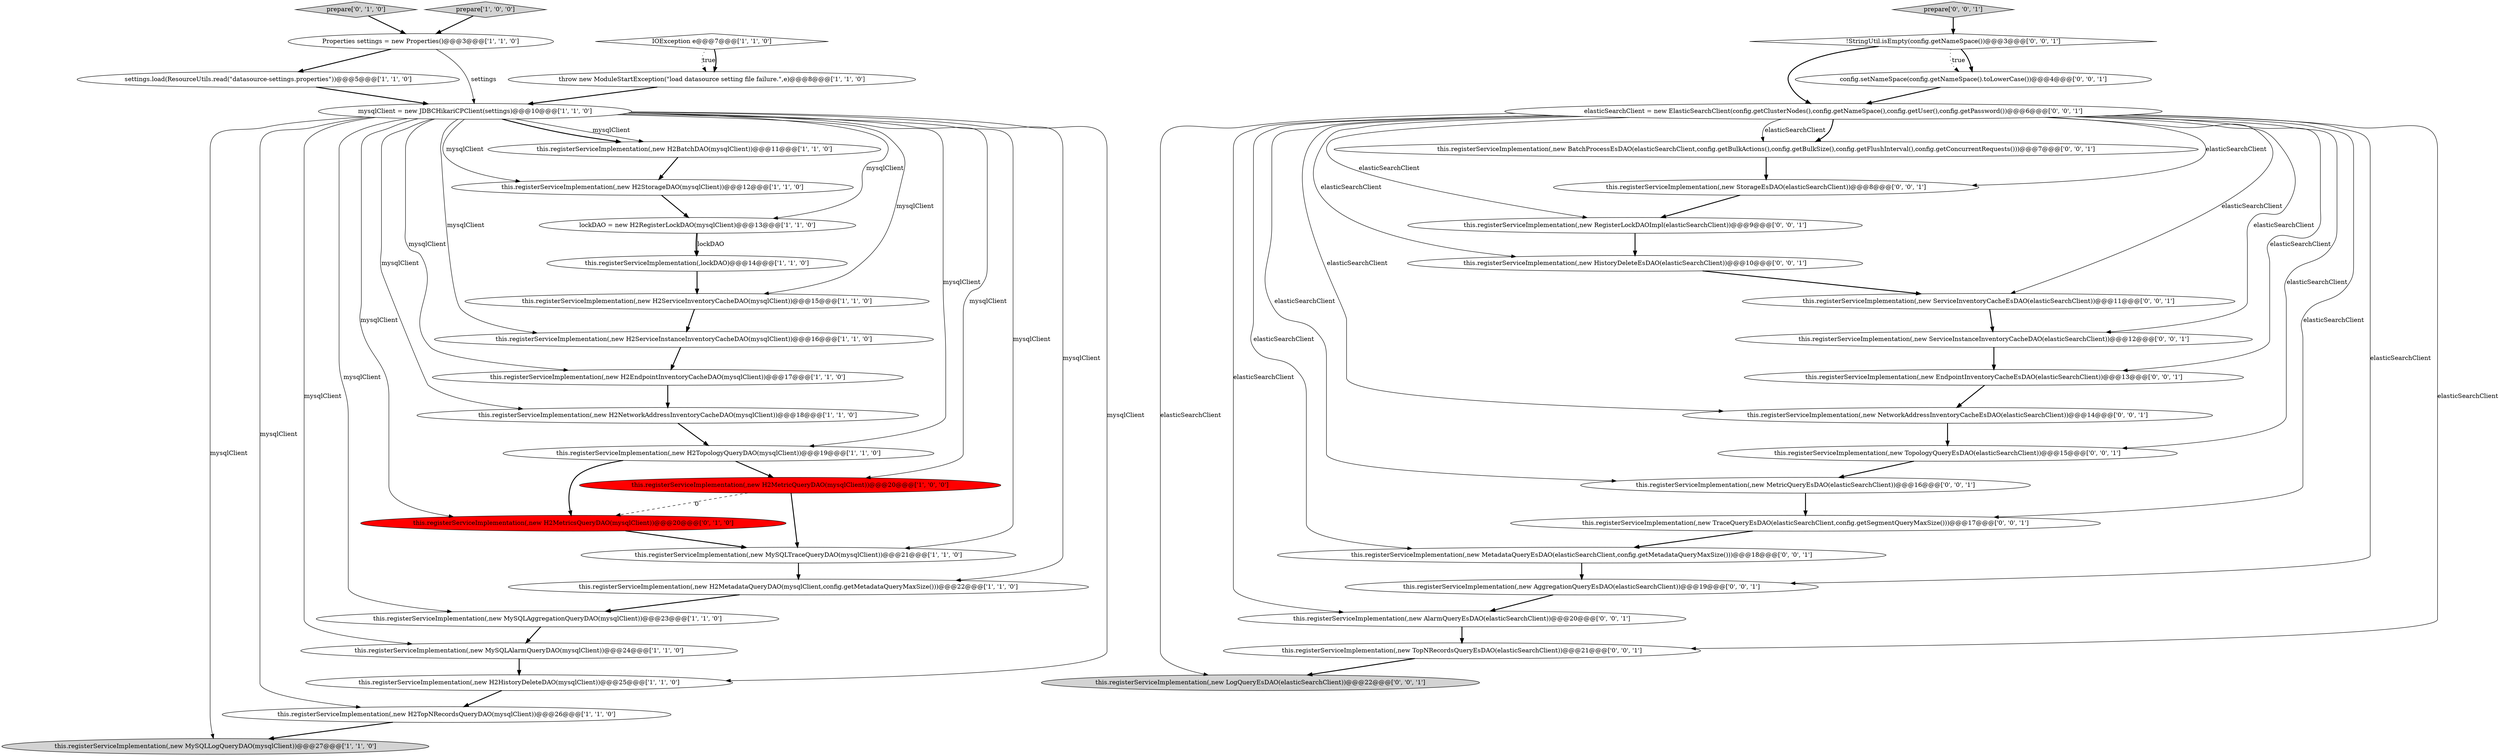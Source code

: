 digraph {
19 [style = filled, label = "this.registerServiceImplementation(,new H2BatchDAO(mysqlClient))@@@11@@@['1', '1', '0']", fillcolor = white, shape = ellipse image = "AAA0AAABBB1BBB"];
4 [style = filled, label = "settings.load(ResourceUtils.read(\"datasource-settings.properties\"))@@@5@@@['1', '1', '0']", fillcolor = white, shape = ellipse image = "AAA0AAABBB1BBB"];
28 [style = filled, label = "this.registerServiceImplementation(,new TraceQueryEsDAO(elasticSearchClient,config.getSegmentQueryMaxSize()))@@@17@@@['0', '0', '1']", fillcolor = white, shape = ellipse image = "AAA0AAABBB3BBB"];
32 [style = filled, label = "elasticSearchClient = new ElasticSearchClient(config.getClusterNodes(),config.getNameSpace(),config.getUser(),config.getPassword())@@@6@@@['0', '0', '1']", fillcolor = white, shape = ellipse image = "AAA0AAABBB3BBB"];
37 [style = filled, label = "this.registerServiceImplementation(,new NetworkAddressInventoryCacheEsDAO(elasticSearchClient))@@@14@@@['0', '0', '1']", fillcolor = white, shape = ellipse image = "AAA0AAABBB3BBB"];
6 [style = filled, label = "this.registerServiceImplementation(,new MySQLAlarmQueryDAO(mysqlClient))@@@24@@@['1', '1', '0']", fillcolor = white, shape = ellipse image = "AAA0AAABBB1BBB"];
33 [style = filled, label = "this.registerServiceImplementation(,new ServiceInstanceInventoryCacheDAO(elasticSearchClient))@@@12@@@['0', '0', '1']", fillcolor = white, shape = ellipse image = "AAA0AAABBB3BBB"];
42 [style = filled, label = "config.setNameSpace(config.getNameSpace().toLowerCase())@@@4@@@['0', '0', '1']", fillcolor = white, shape = ellipse image = "AAA0AAABBB3BBB"];
43 [style = filled, label = "this.registerServiceImplementation(,new ServiceInventoryCacheEsDAO(elasticSearchClient))@@@11@@@['0', '0', '1']", fillcolor = white, shape = ellipse image = "AAA0AAABBB3BBB"];
24 [style = filled, label = "prepare['0', '1', '0']", fillcolor = lightgray, shape = diamond image = "AAA0AAABBB2BBB"];
25 [style = filled, label = "this.registerServiceImplementation(,new LogQueryEsDAO(elasticSearchClient))@@@22@@@['0', '0', '1']", fillcolor = lightgray, shape = ellipse image = "AAA0AAABBB3BBB"];
2 [style = filled, label = "IOException e@@@7@@@['1', '1', '0']", fillcolor = white, shape = diamond image = "AAA0AAABBB1BBB"];
5 [style = filled, label = "this.registerServiceImplementation(,new MySQLLogQueryDAO(mysqlClient))@@@27@@@['1', '1', '0']", fillcolor = lightgray, shape = ellipse image = "AAA0AAABBB1BBB"];
29 [style = filled, label = "this.registerServiceImplementation(,new MetadataQueryEsDAO(elasticSearchClient,config.getMetadataQueryMaxSize()))@@@18@@@['0', '0', '1']", fillcolor = white, shape = ellipse image = "AAA0AAABBB3BBB"];
3 [style = filled, label = "throw new ModuleStartException(\"load datasource setting file failure.\",e)@@@8@@@['1', '1', '0']", fillcolor = white, shape = ellipse image = "AAA0AAABBB1BBB"];
16 [style = filled, label = "this.registerServiceImplementation(,new H2MetricQueryDAO(mysqlClient))@@@20@@@['1', '0', '0']", fillcolor = red, shape = ellipse image = "AAA1AAABBB1BBB"];
14 [style = filled, label = "this.registerServiceImplementation(,new H2HistoryDeleteDAO(mysqlClient))@@@25@@@['1', '1', '0']", fillcolor = white, shape = ellipse image = "AAA0AAABBB1BBB"];
18 [style = filled, label = "mysqlClient = new JDBCHikariCPClient(settings)@@@10@@@['1', '1', '0']", fillcolor = white, shape = ellipse image = "AAA0AAABBB1BBB"];
38 [style = filled, label = "this.registerServiceImplementation(,new StorageEsDAO(elasticSearchClient))@@@8@@@['0', '0', '1']", fillcolor = white, shape = ellipse image = "AAA0AAABBB3BBB"];
0 [style = filled, label = "this.registerServiceImplementation(,new H2ServiceInventoryCacheDAO(mysqlClient))@@@15@@@['1', '1', '0']", fillcolor = white, shape = ellipse image = "AAA0AAABBB1BBB"];
11 [style = filled, label = "this.registerServiceImplementation(,new H2NetworkAddressInventoryCacheDAO(mysqlClient))@@@18@@@['1', '1', '0']", fillcolor = white, shape = ellipse image = "AAA0AAABBB1BBB"];
39 [style = filled, label = "this.registerServiceImplementation(,new RegisterLockDAOImpl(elasticSearchClient))@@@9@@@['0', '0', '1']", fillcolor = white, shape = ellipse image = "AAA0AAABBB3BBB"];
30 [style = filled, label = "this.registerServiceImplementation(,new BatchProcessEsDAO(elasticSearchClient,config.getBulkActions(),config.getBulkSize(),config.getFlushInterval(),config.getConcurrentRequests()))@@@7@@@['0', '0', '1']", fillcolor = white, shape = ellipse image = "AAA0AAABBB3BBB"];
10 [style = filled, label = "this.registerServiceImplementation(,lockDAO)@@@14@@@['1', '1', '0']", fillcolor = white, shape = ellipse image = "AAA0AAABBB1BBB"];
13 [style = filled, label = "this.registerServiceImplementation(,new MySQLTraceQueryDAO(mysqlClient))@@@21@@@['1', '1', '0']", fillcolor = white, shape = ellipse image = "AAA0AAABBB1BBB"];
21 [style = filled, label = "this.registerServiceImplementation(,new H2TopNRecordsQueryDAO(mysqlClient))@@@26@@@['1', '1', '0']", fillcolor = white, shape = ellipse image = "AAA0AAABBB1BBB"];
8 [style = filled, label = "this.registerServiceImplementation(,new MySQLAggregationQueryDAO(mysqlClient))@@@23@@@['1', '1', '0']", fillcolor = white, shape = ellipse image = "AAA0AAABBB1BBB"];
34 [style = filled, label = "this.registerServiceImplementation(,new HistoryDeleteEsDAO(elasticSearchClient))@@@10@@@['0', '0', '1']", fillcolor = white, shape = ellipse image = "AAA0AAABBB3BBB"];
15 [style = filled, label = "this.registerServiceImplementation(,new H2TopologyQueryDAO(mysqlClient))@@@19@@@['1', '1', '0']", fillcolor = white, shape = ellipse image = "AAA0AAABBB1BBB"];
23 [style = filled, label = "this.registerServiceImplementation(,new H2MetricsQueryDAO(mysqlClient))@@@20@@@['0', '1', '0']", fillcolor = red, shape = ellipse image = "AAA1AAABBB2BBB"];
35 [style = filled, label = "this.registerServiceImplementation(,new TopNRecordsQueryEsDAO(elasticSearchClient))@@@21@@@['0', '0', '1']", fillcolor = white, shape = ellipse image = "AAA0AAABBB3BBB"];
41 [style = filled, label = "this.registerServiceImplementation(,new AggregationQueryEsDAO(elasticSearchClient))@@@19@@@['0', '0', '1']", fillcolor = white, shape = ellipse image = "AAA0AAABBB3BBB"];
44 [style = filled, label = "this.registerServiceImplementation(,new MetricQueryEsDAO(elasticSearchClient))@@@16@@@['0', '0', '1']", fillcolor = white, shape = ellipse image = "AAA0AAABBB3BBB"];
1 [style = filled, label = "prepare['1', '0', '0']", fillcolor = lightgray, shape = diamond image = "AAA0AAABBB1BBB"];
20 [style = filled, label = "this.registerServiceImplementation(,new H2EndpointInventoryCacheDAO(mysqlClient))@@@17@@@['1', '1', '0']", fillcolor = white, shape = ellipse image = "AAA0AAABBB1BBB"];
26 [style = filled, label = "!StringUtil.isEmpty(config.getNameSpace())@@@3@@@['0', '0', '1']", fillcolor = white, shape = diamond image = "AAA0AAABBB3BBB"];
12 [style = filled, label = "this.registerServiceImplementation(,new H2MetadataQueryDAO(mysqlClient,config.getMetadataQueryMaxSize()))@@@22@@@['1', '1', '0']", fillcolor = white, shape = ellipse image = "AAA0AAABBB1BBB"];
17 [style = filled, label = "Properties settings = new Properties()@@@3@@@['1', '1', '0']", fillcolor = white, shape = ellipse image = "AAA0AAABBB1BBB"];
22 [style = filled, label = "this.registerServiceImplementation(,new H2ServiceInstanceInventoryCacheDAO(mysqlClient))@@@16@@@['1', '1', '0']", fillcolor = white, shape = ellipse image = "AAA0AAABBB1BBB"];
36 [style = filled, label = "this.registerServiceImplementation(,new AlarmQueryEsDAO(elasticSearchClient))@@@20@@@['0', '0', '1']", fillcolor = white, shape = ellipse image = "AAA0AAABBB3BBB"];
40 [style = filled, label = "this.registerServiceImplementation(,new EndpointInventoryCacheEsDAO(elasticSearchClient))@@@13@@@['0', '0', '1']", fillcolor = white, shape = ellipse image = "AAA0AAABBB3BBB"];
7 [style = filled, label = "this.registerServiceImplementation(,new H2StorageDAO(mysqlClient))@@@12@@@['1', '1', '0']", fillcolor = white, shape = ellipse image = "AAA0AAABBB1BBB"];
31 [style = filled, label = "prepare['0', '0', '1']", fillcolor = lightgray, shape = diamond image = "AAA0AAABBB3BBB"];
9 [style = filled, label = "lockDAO = new H2RegisterLockDAO(mysqlClient)@@@13@@@['1', '1', '0']", fillcolor = white, shape = ellipse image = "AAA0AAABBB1BBB"];
27 [style = filled, label = "this.registerServiceImplementation(,new TopologyQueryEsDAO(elasticSearchClient))@@@15@@@['0', '0', '1']", fillcolor = white, shape = ellipse image = "AAA0AAABBB3BBB"];
2->3 [style = dotted, label="true"];
28->29 [style = bold, label=""];
15->23 [style = bold, label=""];
30->38 [style = bold, label=""];
18->0 [style = solid, label="mysqlClient"];
16->13 [style = bold, label=""];
26->42 [style = bold, label=""];
18->14 [style = solid, label="mysqlClient"];
9->10 [style = solid, label="lockDAO"];
18->23 [style = solid, label="mysqlClient"];
26->32 [style = bold, label=""];
32->44 [style = solid, label="elasticSearchClient"];
26->42 [style = dotted, label="true"];
18->13 [style = solid, label="mysqlClient"];
37->27 [style = bold, label=""];
18->8 [style = solid, label="mysqlClient"];
39->34 [style = bold, label=""];
29->41 [style = bold, label=""];
2->3 [style = bold, label=""];
27->44 [style = bold, label=""];
18->11 [style = solid, label="mysqlClient"];
32->33 [style = solid, label="elasticSearchClient"];
32->29 [style = solid, label="elasticSearchClient"];
17->4 [style = bold, label=""];
18->19 [style = bold, label=""];
18->7 [style = solid, label="mysqlClient"];
18->22 [style = solid, label="mysqlClient"];
32->40 [style = solid, label="elasticSearchClient"];
32->25 [style = solid, label="elasticSearchClient"];
4->18 [style = bold, label=""];
8->6 [style = bold, label=""];
18->20 [style = solid, label="mysqlClient"];
18->15 [style = solid, label="mysqlClient"];
16->23 [style = dashed, label="0"];
9->10 [style = bold, label=""];
15->16 [style = bold, label=""];
32->30 [style = bold, label=""];
38->39 [style = bold, label=""];
32->35 [style = solid, label="elasticSearchClient"];
32->38 [style = solid, label="elasticSearchClient"];
11->15 [style = bold, label=""];
1->17 [style = bold, label=""];
32->37 [style = solid, label="elasticSearchClient"];
3->18 [style = bold, label=""];
35->25 [style = bold, label=""];
6->14 [style = bold, label=""];
7->9 [style = bold, label=""];
18->9 [style = solid, label="mysqlClient"];
21->5 [style = bold, label=""];
31->26 [style = bold, label=""];
41->36 [style = bold, label=""];
13->12 [style = bold, label=""];
33->40 [style = bold, label=""];
18->5 [style = solid, label="mysqlClient"];
22->20 [style = bold, label=""];
32->43 [style = solid, label="elasticSearchClient"];
23->13 [style = bold, label=""];
17->18 [style = solid, label="settings"];
12->8 [style = bold, label=""];
32->34 [style = solid, label="elasticSearchClient"];
44->28 [style = bold, label=""];
0->22 [style = bold, label=""];
32->27 [style = solid, label="elasticSearchClient"];
10->0 [style = bold, label=""];
18->16 [style = solid, label="mysqlClient"];
24->17 [style = bold, label=""];
32->39 [style = solid, label="elasticSearchClient"];
32->41 [style = solid, label="elasticSearchClient"];
42->32 [style = bold, label=""];
43->33 [style = bold, label=""];
32->28 [style = solid, label="elasticSearchClient"];
32->36 [style = solid, label="elasticSearchClient"];
18->19 [style = solid, label="mysqlClient"];
18->6 [style = solid, label="mysqlClient"];
36->35 [style = bold, label=""];
18->12 [style = solid, label="mysqlClient"];
18->21 [style = solid, label="mysqlClient"];
34->43 [style = bold, label=""];
19->7 [style = bold, label=""];
14->21 [style = bold, label=""];
40->37 [style = bold, label=""];
20->11 [style = bold, label=""];
32->30 [style = solid, label="elasticSearchClient"];
}

